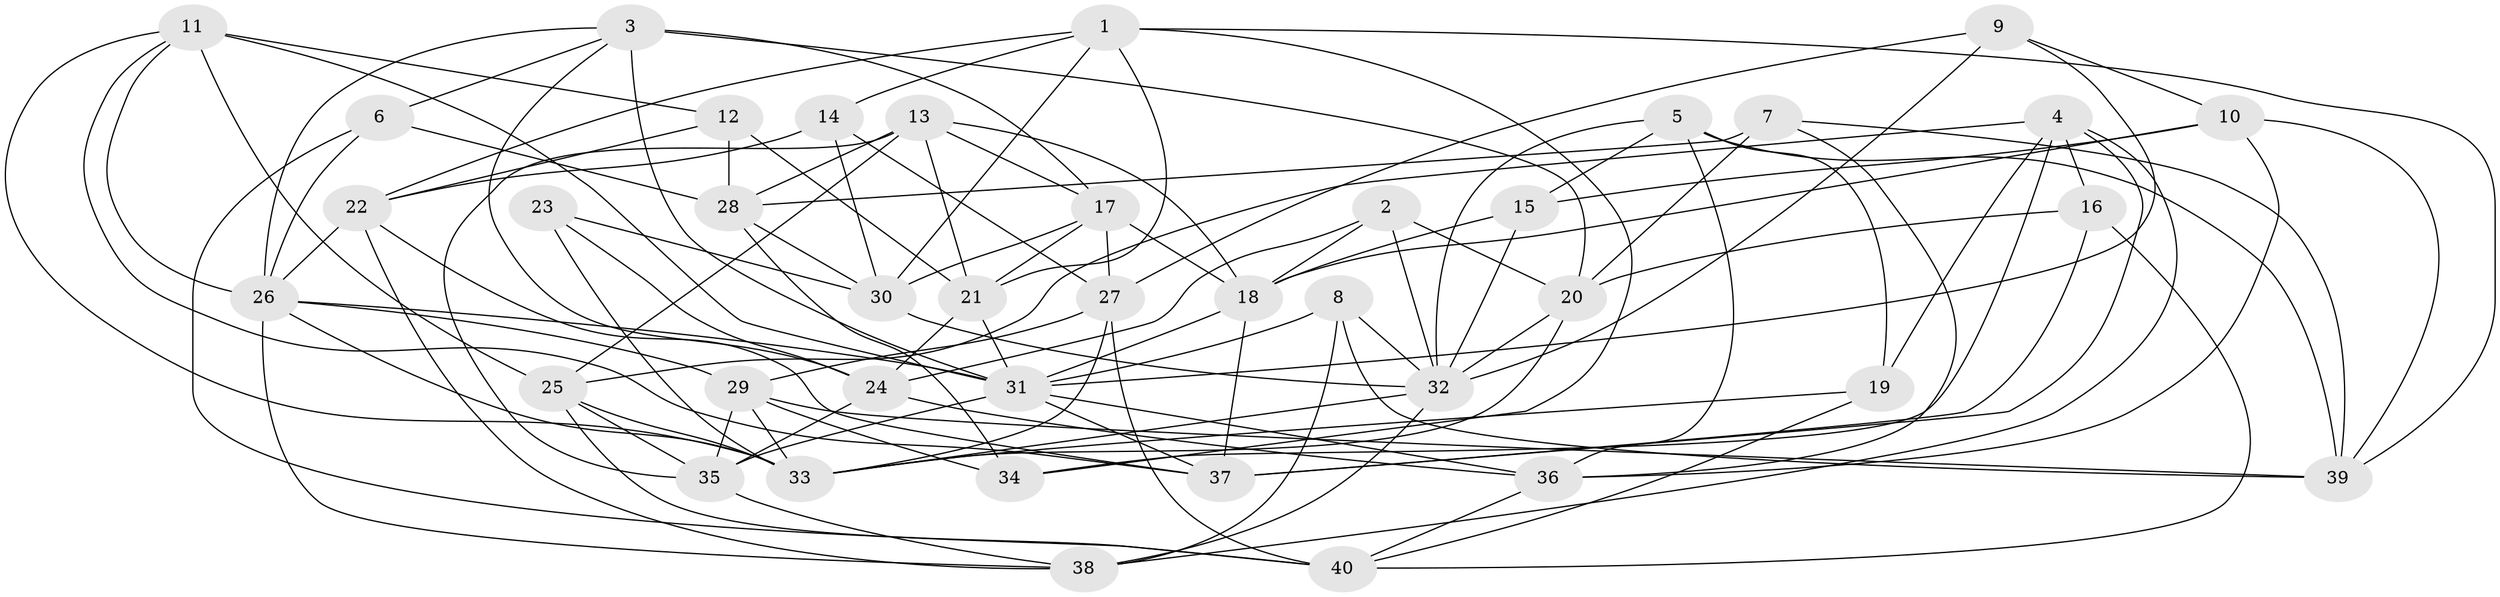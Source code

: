 // original degree distribution, {4: 1.0}
// Generated by graph-tools (version 1.1) at 2025/50/03/09/25 03:50:46]
// undirected, 40 vertices, 113 edges
graph export_dot {
graph [start="1"]
  node [color=gray90,style=filled];
  1;
  2;
  3;
  4;
  5;
  6;
  7;
  8;
  9;
  10;
  11;
  12;
  13;
  14;
  15;
  16;
  17;
  18;
  19;
  20;
  21;
  22;
  23;
  24;
  25;
  26;
  27;
  28;
  29;
  30;
  31;
  32;
  33;
  34;
  35;
  36;
  37;
  38;
  39;
  40;
  1 -- 14 [weight=1.0];
  1 -- 21 [weight=1.0];
  1 -- 22 [weight=1.0];
  1 -- 30 [weight=1.0];
  1 -- 34 [weight=1.0];
  1 -- 39 [weight=1.0];
  2 -- 18 [weight=1.0];
  2 -- 20 [weight=1.0];
  2 -- 24 [weight=1.0];
  2 -- 32 [weight=1.0];
  3 -- 6 [weight=1.0];
  3 -- 17 [weight=1.0];
  3 -- 20 [weight=1.0];
  3 -- 24 [weight=1.0];
  3 -- 26 [weight=1.0];
  3 -- 31 [weight=1.0];
  4 -- 16 [weight=1.0];
  4 -- 19 [weight=1.0];
  4 -- 25 [weight=1.0];
  4 -- 34 [weight=1.0];
  4 -- 37 [weight=1.0];
  4 -- 38 [weight=1.0];
  5 -- 15 [weight=1.0];
  5 -- 19 [weight=1.0];
  5 -- 32 [weight=2.0];
  5 -- 36 [weight=1.0];
  5 -- 39 [weight=1.0];
  6 -- 26 [weight=1.0];
  6 -- 28 [weight=1.0];
  6 -- 40 [weight=1.0];
  7 -- 20 [weight=1.0];
  7 -- 28 [weight=1.0];
  7 -- 36 [weight=1.0];
  7 -- 39 [weight=1.0];
  8 -- 31 [weight=1.0];
  8 -- 32 [weight=1.0];
  8 -- 38 [weight=1.0];
  8 -- 39 [weight=1.0];
  9 -- 10 [weight=1.0];
  9 -- 27 [weight=1.0];
  9 -- 31 [weight=1.0];
  9 -- 32 [weight=1.0];
  10 -- 15 [weight=1.0];
  10 -- 18 [weight=2.0];
  10 -- 36 [weight=1.0];
  10 -- 39 [weight=1.0];
  11 -- 12 [weight=1.0];
  11 -- 25 [weight=1.0];
  11 -- 26 [weight=1.0];
  11 -- 31 [weight=1.0];
  11 -- 33 [weight=1.0];
  11 -- 37 [weight=1.0];
  12 -- 21 [weight=1.0];
  12 -- 22 [weight=1.0];
  12 -- 28 [weight=1.0];
  13 -- 17 [weight=1.0];
  13 -- 18 [weight=1.0];
  13 -- 21 [weight=1.0];
  13 -- 25 [weight=1.0];
  13 -- 28 [weight=1.0];
  13 -- 35 [weight=1.0];
  14 -- 22 [weight=1.0];
  14 -- 27 [weight=1.0];
  14 -- 30 [weight=1.0];
  15 -- 18 [weight=1.0];
  15 -- 32 [weight=1.0];
  16 -- 20 [weight=1.0];
  16 -- 37 [weight=1.0];
  16 -- 40 [weight=1.0];
  17 -- 18 [weight=1.0];
  17 -- 21 [weight=1.0];
  17 -- 27 [weight=1.0];
  17 -- 30 [weight=1.0];
  18 -- 31 [weight=1.0];
  18 -- 37 [weight=1.0];
  19 -- 33 [weight=1.0];
  19 -- 40 [weight=1.0];
  20 -- 32 [weight=1.0];
  20 -- 33 [weight=1.0];
  21 -- 24 [weight=1.0];
  21 -- 31 [weight=1.0];
  22 -- 26 [weight=1.0];
  22 -- 37 [weight=1.0];
  22 -- 38 [weight=1.0];
  23 -- 24 [weight=1.0];
  23 -- 30 [weight=1.0];
  23 -- 33 [weight=2.0];
  24 -- 35 [weight=1.0];
  24 -- 36 [weight=1.0];
  25 -- 33 [weight=1.0];
  25 -- 35 [weight=1.0];
  25 -- 40 [weight=1.0];
  26 -- 29 [weight=1.0];
  26 -- 31 [weight=1.0];
  26 -- 33 [weight=1.0];
  26 -- 38 [weight=1.0];
  27 -- 29 [weight=1.0];
  27 -- 33 [weight=1.0];
  27 -- 40 [weight=1.0];
  28 -- 30 [weight=1.0];
  28 -- 34 [weight=1.0];
  29 -- 33 [weight=1.0];
  29 -- 34 [weight=1.0];
  29 -- 35 [weight=1.0];
  29 -- 39 [weight=1.0];
  30 -- 32 [weight=1.0];
  31 -- 35 [weight=1.0];
  31 -- 36 [weight=1.0];
  31 -- 37 [weight=1.0];
  32 -- 33 [weight=1.0];
  32 -- 38 [weight=1.0];
  35 -- 38 [weight=1.0];
  36 -- 40 [weight=1.0];
}
